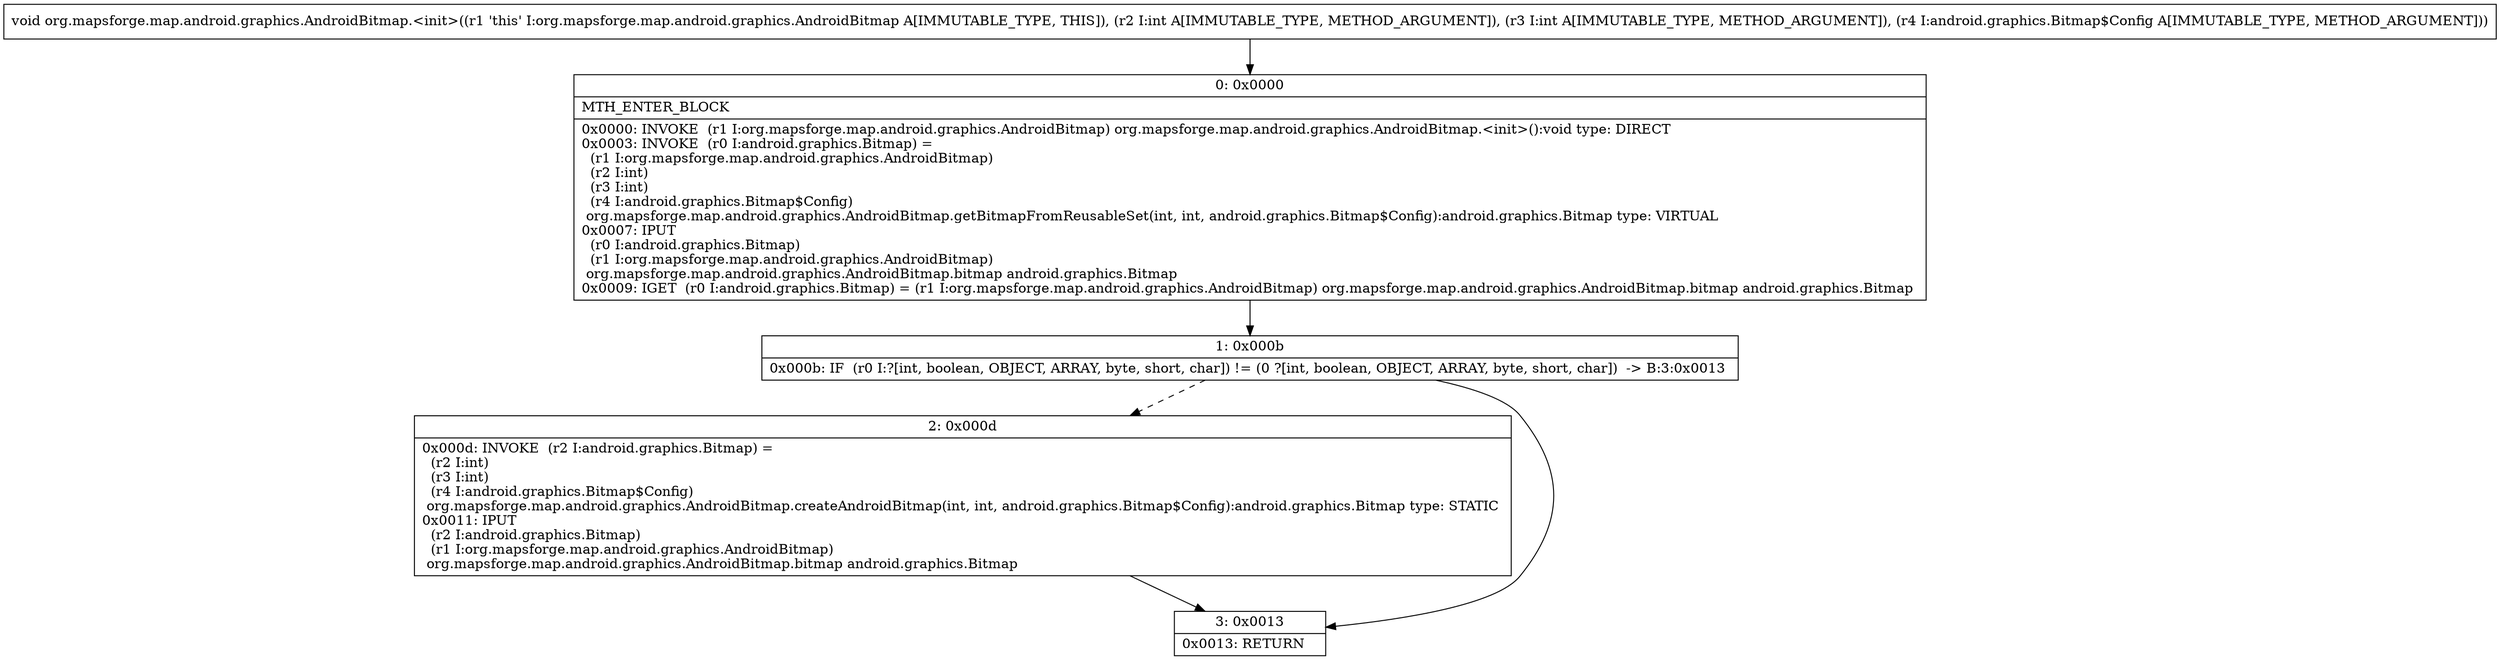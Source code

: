 digraph "CFG fororg.mapsforge.map.android.graphics.AndroidBitmap.\<init\>(IILandroid\/graphics\/Bitmap$Config;)V" {
Node_0 [shape=record,label="{0\:\ 0x0000|MTH_ENTER_BLOCK\l|0x0000: INVOKE  (r1 I:org.mapsforge.map.android.graphics.AndroidBitmap) org.mapsforge.map.android.graphics.AndroidBitmap.\<init\>():void type: DIRECT \l0x0003: INVOKE  (r0 I:android.graphics.Bitmap) = \l  (r1 I:org.mapsforge.map.android.graphics.AndroidBitmap)\l  (r2 I:int)\l  (r3 I:int)\l  (r4 I:android.graphics.Bitmap$Config)\l org.mapsforge.map.android.graphics.AndroidBitmap.getBitmapFromReusableSet(int, int, android.graphics.Bitmap$Config):android.graphics.Bitmap type: VIRTUAL \l0x0007: IPUT  \l  (r0 I:android.graphics.Bitmap)\l  (r1 I:org.mapsforge.map.android.graphics.AndroidBitmap)\l org.mapsforge.map.android.graphics.AndroidBitmap.bitmap android.graphics.Bitmap \l0x0009: IGET  (r0 I:android.graphics.Bitmap) = (r1 I:org.mapsforge.map.android.graphics.AndroidBitmap) org.mapsforge.map.android.graphics.AndroidBitmap.bitmap android.graphics.Bitmap \l}"];
Node_1 [shape=record,label="{1\:\ 0x000b|0x000b: IF  (r0 I:?[int, boolean, OBJECT, ARRAY, byte, short, char]) != (0 ?[int, boolean, OBJECT, ARRAY, byte, short, char])  \-\> B:3:0x0013 \l}"];
Node_2 [shape=record,label="{2\:\ 0x000d|0x000d: INVOKE  (r2 I:android.graphics.Bitmap) = \l  (r2 I:int)\l  (r3 I:int)\l  (r4 I:android.graphics.Bitmap$Config)\l org.mapsforge.map.android.graphics.AndroidBitmap.createAndroidBitmap(int, int, android.graphics.Bitmap$Config):android.graphics.Bitmap type: STATIC \l0x0011: IPUT  \l  (r2 I:android.graphics.Bitmap)\l  (r1 I:org.mapsforge.map.android.graphics.AndroidBitmap)\l org.mapsforge.map.android.graphics.AndroidBitmap.bitmap android.graphics.Bitmap \l}"];
Node_3 [shape=record,label="{3\:\ 0x0013|0x0013: RETURN   \l}"];
MethodNode[shape=record,label="{void org.mapsforge.map.android.graphics.AndroidBitmap.\<init\>((r1 'this' I:org.mapsforge.map.android.graphics.AndroidBitmap A[IMMUTABLE_TYPE, THIS]), (r2 I:int A[IMMUTABLE_TYPE, METHOD_ARGUMENT]), (r3 I:int A[IMMUTABLE_TYPE, METHOD_ARGUMENT]), (r4 I:android.graphics.Bitmap$Config A[IMMUTABLE_TYPE, METHOD_ARGUMENT])) }"];
MethodNode -> Node_0;
Node_0 -> Node_1;
Node_1 -> Node_2[style=dashed];
Node_1 -> Node_3;
Node_2 -> Node_3;
}

